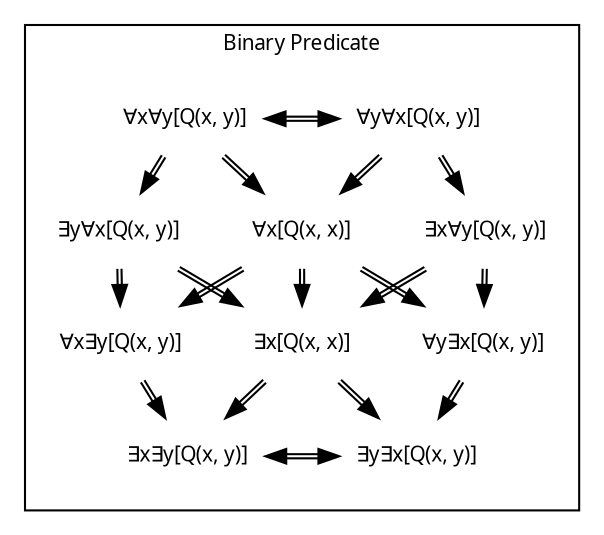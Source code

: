 digraph{
    node[shape="plaintext", fontname="Consola", fontsize="10"];
    edge[fontname="Consola", fontsize="10"];
    graph[charset="utf-8", fontname="Consola", fontsize="10"];
    graph[ranksep="0.25", pagedir="LT", rankdir="TB"];
    graph[compound="true", clusterrank="global", newrank="true"];

    subgraph cluster {
        graph[label="Binary Predicate", style="solid"]

        VxVy[label="∀x∀y[Q(x, y)]"];
        VyVx[label="∀y∀x[Q(x, y)]"];
        EyVx[label="∃y∀x[Q(x, y)]"];
        Vx  [label=   "∀x[Q(x, x)]"];
        ExVy[label="∃x∀y[Q(x, y)]"];
        VxEy[label="∀x∃y[Q(x, y)]"];
        Ex  [label=   "∃x[Q(x, x)]"];
        VyEx[label="∀y∃x[Q(x, y)]"];
        ExEy[label="∃x∃y[Q(x, y)]"];
        EyEx[label="∃y∃x[Q(x, y)]"];

        {rank="same"; VxVy;     VyVx;}
        {rank="same"; EyVx; Vx; ExVy;}
        {rank="same"; VxEy; Ex; VyEx;}
        {rank="same"; ExEy;     EyEx;}

        VxVy->VyVx[color="black:black", dir="both", minlen="2"];
        VxVy->EyVx[color="black:black"];
        VxVy->Vx  [color="black:black"];
        VyVx->Vx  [color="black:black"];
        VyVx->ExVy[color="black:black"];
        EyVx->VxEy[color="black:black"];
        Vx->VxEy  [color="black:black"];
        EyVx->Ex  [color="black:black"];
        Vx->Ex    [color="black:black"];
        ExVy->Ex  [color="black:black"];
        Vx->VyEx  [color="black:black"];
        ExVy->VyEx[color="black:black"];
        VxEy->ExEy[color="black:black"];
        Ex->ExEy  [color="black:black"];
        Ex->EyEx  [color="black:black"];
        VyEx->EyEx[color="black:black"];
        ExEy->EyEx[color="black:black", dir="both", minlen="2"];
    }
}
